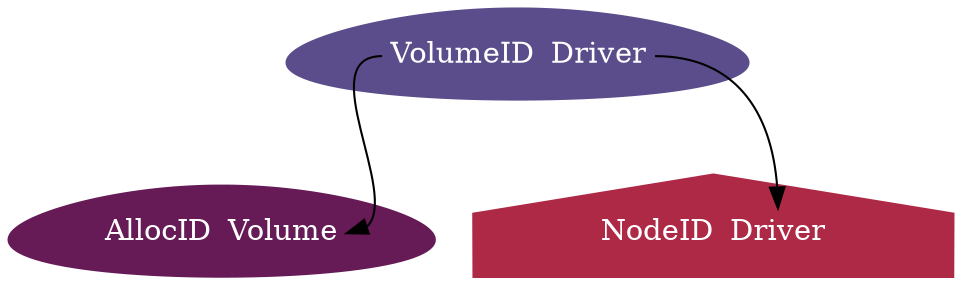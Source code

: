 digraph {
	// bgcolor="black"
	// edge[color="white"]

	// blue
	node[style="filled" color="#5B4D8B" shape="egg" fontcolor="white"]
	// vol[shape="record" label="<id> VolumeID|<dr> Driver"]
	vol[label=<<table title="Volume" border="0" cellborder="1" cellspacing="1"><tr>
	       <td port="id">VolumeID</td>
	       <td port="dr">Driver</td>
	       </tr></table>>]

	// purple
	node[color="#661B57" shape="egg"]
	// alloc[shape="record" label="<id> AllocID|<vol> Volume"]
	alloc[label=<<table title="Alloc" border="0" cellborder="1" cellspacing="1"><tr>
	       <td port="id">AllocID</td>
	       <td port="vol">Volume</td>
	       </tr></table>>]

	// red
	node[color="#AD2946" shape="house"]
	// nnode[shape="record" label="<id> NodeID|<dr> Driver|..."]
	nnode[label=<<table title="Node" border="0" cellborder="1" cellspacing="1"><tr>
	       <td port="id">NodeID</td>
	       <td port="dr">Driver</td>
	       </tr></table>>]

	vol:id -> alloc:vol
	vol:dr -> nnode:dr

	// alloc:vol -> vol:id
	// nnode:dr -> vol:dr

	// orange
	// node[color="#DB411F" shape="diamond"]

	// yellow
	// node[color="#E78F28" shape="square"]
}
